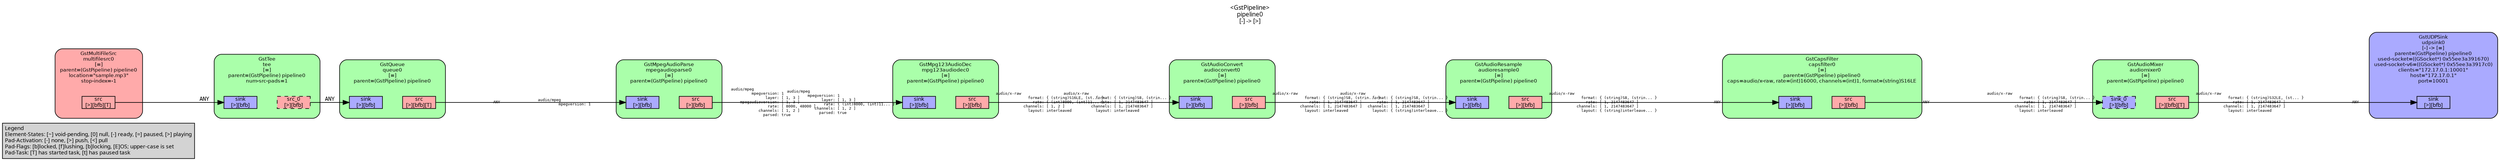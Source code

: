digraph pipeline {
  rankdir=LR;
  fontname="sans";
  fontsize="10";
  labelloc=t;
  nodesep=.1;
  ranksep=.2;
  label="<GstPipeline>\npipeline0\n[-] -> [>]";
  node [style="filled,rounded", shape=box, fontsize="9", fontname="sans", margin="0.0,0.0"];
  edge [labelfontsize="6", fontsize="9", fontname="monospace"];
  
  legend [
    pos="0,0!",
    margin="0.05,0.05",
    style="filled",
    label="Legend\lElement-States: [~] void-pending, [0] null, [-] ready, [=] paused, [>] playing\lPad-Activation: [-] none, [>] push, [<] pull\lPad-Flags: [b]locked, [f]lushing, [b]locking, [E]OS; upper-case is set\lPad-Task: [T] has started task, [t] has paused task\l",
  ];
  subgraph cluster_udpsink0_0x7f1cc8033ab0 {
    fontname="Bitstream Vera Sans";
    fontsize="8";
    style="filled,rounded";
    color=black;
    label="GstUDPSink\nudpsink0\n[-] -> [=]\nparent=(GstPipeline) pipeline0\nused-socket=((GSocket*) 0x55ee3a391670)\nused-socket-v6=((GSocket*) 0x55ee3a3917c0)\nclients=\"172.17.0.1:10001\"\nhost=\"172.17.0.1\"\nport=10001";
    subgraph cluster_udpsink0_0x7f1cc8033ab0_sink {
      label="";
      style="invis";
      udpsink0_0x7f1cc8033ab0_sink_0x7f1cc80228c0 [color=black, fillcolor="#aaaaff", label="sink\n[>][bfb]", height="0.2", style="filled,solid"];
    }

    fillcolor="#aaaaff";
  }

  subgraph cluster_audiomixer0_0x7f1cc802c1b0 {
    fontname="Bitstream Vera Sans";
    fontsize="8";
    style="filled,rounded";
    color=black;
    label="GstAudioMixer\naudiomixer0\n[=]\nparent=(GstPipeline) pipeline0";
    subgraph cluster_audiomixer0_0x7f1cc802c1b0_sink {
      label="";
      style="invis";
      audiomixer0_0x7f1cc802c1b0_sink_0_0x7f1cc803db80 [color=black, fillcolor="#aaaaff", label="sink_0\n[>][bfb]", height="0.2", style="filled,dashed"];
    }

    subgraph cluster_audiomixer0_0x7f1cc802c1b0_src {
      label="";
      style="invis";
      audiomixer0_0x7f1cc802c1b0_src_0x7f1cc802b2c0 [color=black, fillcolor="#ffaaaa", label="src\n[>][bfb][T]", height="0.2", style="filled,solid"];
    }

    audiomixer0_0x7f1cc802c1b0_sink_0_0x7f1cc803db80 -> audiomixer0_0x7f1cc802c1b0_src_0x7f1cc802b2c0 [style="invis"];
    fillcolor="#aaffaa";
  }

  audiomixer0_0x7f1cc802c1b0_src_0x7f1cc802b2c0 -> udpsink0_0x7f1cc8033ab0_sink_0x7f1cc80228c0 [labeldistance="10", labelangle="0", label="                                                  ", taillabel="audio/x-raw\l              format: { (string)S32LE, (st... }\l                rate: [ 1, 2147483647 ]\l            channels: [ 1, 2147483647 ]\l              layout: interleaved\l", headlabel="ANY"]
  subgraph cluster_capsfilter0_0x7f1cc8024160 {
    fontname="Bitstream Vera Sans";
    fontsize="8";
    style="filled,rounded";
    color=black;
    label="GstCapsFilter\ncapsfilter0\n[=]\nparent=(GstPipeline) pipeline0\ncaps=audio/x-raw, rate=(int)16000, channels=(int)1, format=(string)S16LE";
    subgraph cluster_capsfilter0_0x7f1cc8024160_sink {
      label="";
      style="invis";
      capsfilter0_0x7f1cc8024160_sink_0x7f1cc8022420 [color=black, fillcolor="#aaaaff", label="sink\n[>][bfb]", height="0.2", style="filled,solid"];
    }

    subgraph cluster_capsfilter0_0x7f1cc8024160_src {
      label="";
      style="invis";
      capsfilter0_0x7f1cc8024160_src_0x7f1cc8022670 [color=black, fillcolor="#ffaaaa", label="src\n[>][bfb]", height="0.2", style="filled,solid"];
    }

    capsfilter0_0x7f1cc8024160_sink_0x7f1cc8022420 -> capsfilter0_0x7f1cc8024160_src_0x7f1cc8022670 [style="invis"];
    fillcolor="#aaffaa";
  }

  capsfilter0_0x7f1cc8024160_src_0x7f1cc8022670 -> audiomixer0_0x7f1cc802c1b0_sink_0_0x7f1cc803db80 [labeldistance="10", labelangle="0", label="                                                  ", taillabel="ANY", headlabel="audio/x-raw\l              format: { (string)S8, (strin... }\l                rate: [ 1, 2147483647 ]\l            channels: [ 1, 2147483647 ]\l              layout: interleaved\l"]
  subgraph cluster_audioresample0_0x7f1cc8020060 {
    fontname="Bitstream Vera Sans";
    fontsize="8";
    style="filled,rounded";
    color=black;
    label="GstAudioResample\naudioresample0\n[=]\nparent=(GstPipeline) pipeline0";
    subgraph cluster_audioresample0_0x7f1cc8020060_sink {
      label="";
      style="invis";
      audioresample0_0x7f1cc8020060_sink_0x55ee3a38dd10 [color=black, fillcolor="#aaaaff", label="sink\n[>][bfb]", height="0.2", style="filled,solid"];
    }

    subgraph cluster_audioresample0_0x7f1cc8020060_src {
      label="";
      style="invis";
      audioresample0_0x7f1cc8020060_src_0x7f1cc80221d0 [color=black, fillcolor="#ffaaaa", label="src\n[>][bfb]", height="0.2", style="filled,solid"];
    }

    audioresample0_0x7f1cc8020060_sink_0x55ee3a38dd10 -> audioresample0_0x7f1cc8020060_src_0x7f1cc80221d0 [style="invis"];
    fillcolor="#aaffaa";
  }

  audioresample0_0x7f1cc8020060_src_0x7f1cc80221d0 -> capsfilter0_0x7f1cc8024160_sink_0x7f1cc8022420 [labeldistance="10", labelangle="0", label="                                                  ", taillabel="audio/x-raw\l              format: { (string)S8, (strin... }\l                rate: [ 1, 2147483647 ]\l            channels: [ 1, 2147483647 ]\l              layout: { (string)interleave... }\l", headlabel="ANY"]
  subgraph cluster_audioconvert0_0x7f1cc801ab10 {
    fontname="Bitstream Vera Sans";
    fontsize="8";
    style="filled,rounded";
    color=black;
    label="GstAudioConvert\naudioconvert0\n[=]\nparent=(GstPipeline) pipeline0";
    subgraph cluster_audioconvert0_0x7f1cc801ab10_sink {
      label="";
      style="invis";
      audioconvert0_0x7f1cc801ab10_sink_0x55ee3a38d870 [color=black, fillcolor="#aaaaff", label="sink\n[>][bfb]", height="0.2", style="filled,solid"];
    }

    subgraph cluster_audioconvert0_0x7f1cc801ab10_src {
      label="";
      style="invis";
      audioconvert0_0x7f1cc801ab10_src_0x55ee3a38dac0 [color=black, fillcolor="#ffaaaa", label="src\n[>][bfb]", height="0.2", style="filled,solid"];
    }

    audioconvert0_0x7f1cc801ab10_sink_0x55ee3a38d870 -> audioconvert0_0x7f1cc801ab10_src_0x55ee3a38dac0 [style="invis"];
    fillcolor="#aaffaa";
  }

  audioconvert0_0x7f1cc801ab10_src_0x55ee3a38dac0 -> audioresample0_0x7f1cc8020060_sink_0x55ee3a38dd10 [labeldistance="10", labelangle="0", label="                                                  ", taillabel="audio/x-raw\l              format: { (string)S8, (strin... }\l                rate: [ 1, 2147483647 ]\l            channels: [ 1, 2147483647 ]\l              layout: interleaved\l", headlabel="audio/x-raw\l              format: { (string)S8, (strin... }\l                rate: [ 1, 2147483647 ]\l            channels: [ 1, 2147483647 ]\l              layout: { (string)interleave... }\l"]
  subgraph cluster_mpg123audiodec0_0x7f1cc8013b20 {
    fontname="Bitstream Vera Sans";
    fontsize="8";
    style="filled,rounded";
    color=black;
    label="GstMpg123AudioDec\nmpg123audiodec0\n[=]\nparent=(GstPipeline) pipeline0";
    subgraph cluster_mpg123audiodec0_0x7f1cc8013b20_sink {
      label="";
      style="invis";
      mpg123audiodec0_0x7f1cc8013b20_sink_0x55ee3a38d3d0 [color=black, fillcolor="#aaaaff", label="sink\n[>][bfb]", height="0.2", style="filled,solid"];
    }

    subgraph cluster_mpg123audiodec0_0x7f1cc8013b20_src {
      label="";
      style="invis";
      mpg123audiodec0_0x7f1cc8013b20_src_0x55ee3a38d620 [color=black, fillcolor="#ffaaaa", label="src\n[>][bfb]", height="0.2", style="filled,solid"];
    }

    mpg123audiodec0_0x7f1cc8013b20_sink_0x55ee3a38d3d0 -> mpg123audiodec0_0x7f1cc8013b20_src_0x55ee3a38d620 [style="invis"];
    fillcolor="#aaffaa";
  }

  mpg123audiodec0_0x7f1cc8013b20_src_0x55ee3a38d620 -> audioconvert0_0x7f1cc801ab10_sink_0x55ee3a38d870 [labeldistance="10", labelangle="0", label="                                                  ", taillabel="audio/x-raw\l              format: { (string)S16LE, (st... }\l                rate: { (int)8000, (int)11... }\l            channels: [ 1, 2 ]\l              layout: interleaved\l", headlabel="audio/x-raw\l              format: { (string)S8, (strin... }\l                rate: [ 1, 2147483647 ]\l            channels: [ 1, 2147483647 ]\l              layout: interleaved\l"]
  subgraph cluster_mpegaudioparse0_0x7f1cc800ec20 {
    fontname="Bitstream Vera Sans";
    fontsize="8";
    style="filled,rounded";
    color=black;
    label="GstMpegAudioParse\nmpegaudioparse0\n[=]\nparent=(GstPipeline) pipeline0";
    subgraph cluster_mpegaudioparse0_0x7f1cc800ec20_sink {
      label="";
      style="invis";
      mpegaudioparse0_0x7f1cc800ec20_sink_0x55ee3a38cf30 [color=black, fillcolor="#aaaaff", label="sink\n[>][bfb]", height="0.2", style="filled,solid"];
    }

    subgraph cluster_mpegaudioparse0_0x7f1cc800ec20_src {
      label="";
      style="invis";
      mpegaudioparse0_0x7f1cc800ec20_src_0x55ee3a38d180 [color=black, fillcolor="#ffaaaa", label="src\n[>][bfb]", height="0.2", style="filled,solid"];
    }

    mpegaudioparse0_0x7f1cc800ec20_sink_0x55ee3a38cf30 -> mpegaudioparse0_0x7f1cc800ec20_src_0x55ee3a38d180 [style="invis"];
    fillcolor="#aaffaa";
  }

  mpegaudioparse0_0x7f1cc800ec20_src_0x55ee3a38d180 -> mpg123audiodec0_0x7f1cc8013b20_sink_0x55ee3a38d3d0 [labeldistance="10", labelangle="0", label="                                                  ", taillabel="audio/mpeg\l         mpegversion: 1\l               layer: [ 1, 3 ]\l    mpegaudioversion: [ 1, 3 ]\l                rate: [ 8000, 48000 ]\l            channels: [ 1, 2 ]\l              parsed: true\l", headlabel="audio/mpeg\l         mpegversion: 1\l               layer: [ 1, 3 ]\l                rate: { (int)8000, (int)11... }\l            channels: [ 1, 2 ]\l              parsed: true\l"]
  subgraph cluster_queue0_0x7f1cc8008060 {
    fontname="Bitstream Vera Sans";
    fontsize="8";
    style="filled,rounded";
    color=black;
    label="GstQueue\nqueue0\n[=]\nparent=(GstPipeline) pipeline0";
    subgraph cluster_queue0_0x7f1cc8008060_sink {
      label="";
      style="invis";
      queue0_0x7f1cc8008060_sink_0x55ee3a38ca90 [color=black, fillcolor="#aaaaff", label="sink\n[>][bfb]", height="0.2", style="filled,solid"];
    }

    subgraph cluster_queue0_0x7f1cc8008060_src {
      label="";
      style="invis";
      queue0_0x7f1cc8008060_src_0x55ee3a38cce0 [color=black, fillcolor="#ffaaaa", label="src\n[>][bfb][T]", height="0.2", style="filled,solid"];
    }

    queue0_0x7f1cc8008060_sink_0x55ee3a38ca90 -> queue0_0x7f1cc8008060_src_0x55ee3a38cce0 [style="invis"];
    fillcolor="#aaffaa";
  }

  queue0_0x7f1cc8008060_src_0x55ee3a38cce0 -> mpegaudioparse0_0x7f1cc800ec20_sink_0x55ee3a38cf30 [labeldistance="10", labelangle="0", label="                                                  ", taillabel="ANY", headlabel="audio/mpeg\l         mpegversion: 1\l"]
  subgraph cluster_tee_0x55ee3a391000 {
    fontname="Bitstream Vera Sans";
    fontsize="8";
    style="filled,rounded";
    color=black;
    label="GstTee\ntee\n[=]\nparent=(GstPipeline) pipeline0\nnum-src-pads=1";
    subgraph cluster_tee_0x55ee3a391000_sink {
      label="";
      style="invis";
      tee_0x55ee3a391000_sink_0x55ee3a38c3a0 [color=black, fillcolor="#aaaaff", label="sink\n[>][bfb]", height="0.2", style="filled,solid"];
    }

    subgraph cluster_tee_0x55ee3a391000_src {
      label="";
      style="invis";
      tee_0x55ee3a391000_src_0_0x7f1cc803a0d0 [color=black, fillcolor="#ffaaaa", label="src_0\n[>][bfb]", height="0.2", style="filled,dashed"];
    }

    tee_0x55ee3a391000_sink_0x55ee3a38c3a0 -> tee_0x55ee3a391000_src_0_0x7f1cc803a0d0 [style="invis"];
    fillcolor="#aaffaa";
  }

  tee_0x55ee3a391000_src_0_0x7f1cc803a0d0 -> queue0_0x7f1cc8008060_sink_0x55ee3a38ca90 [label="ANY"]
  subgraph cluster_multifilesrc0_0x55ee3a38a180 {
    fontname="Bitstream Vera Sans";
    fontsize="8";
    style="filled,rounded";
    color=black;
    label="GstMultiFileSrc\nmultifilesrc0\n[=]\nparent=(GstPipeline) pipeline0\nlocation=\"sample.mp3\"\nstop-index=-1";
    subgraph cluster_multifilesrc0_0x55ee3a38a180_src {
      label="";
      style="invis";
      multifilesrc0_0x55ee3a38a180_src_0x55ee3a38c150 [color=black, fillcolor="#ffaaaa", label="src\n[>][bfb][T]", height="0.2", style="filled,solid"];
    }

    fillcolor="#ffaaaa";
  }

  multifilesrc0_0x55ee3a38a180_src_0x55ee3a38c150 -> tee_0x55ee3a391000_sink_0x55ee3a38c3a0 [label="ANY"]
}
